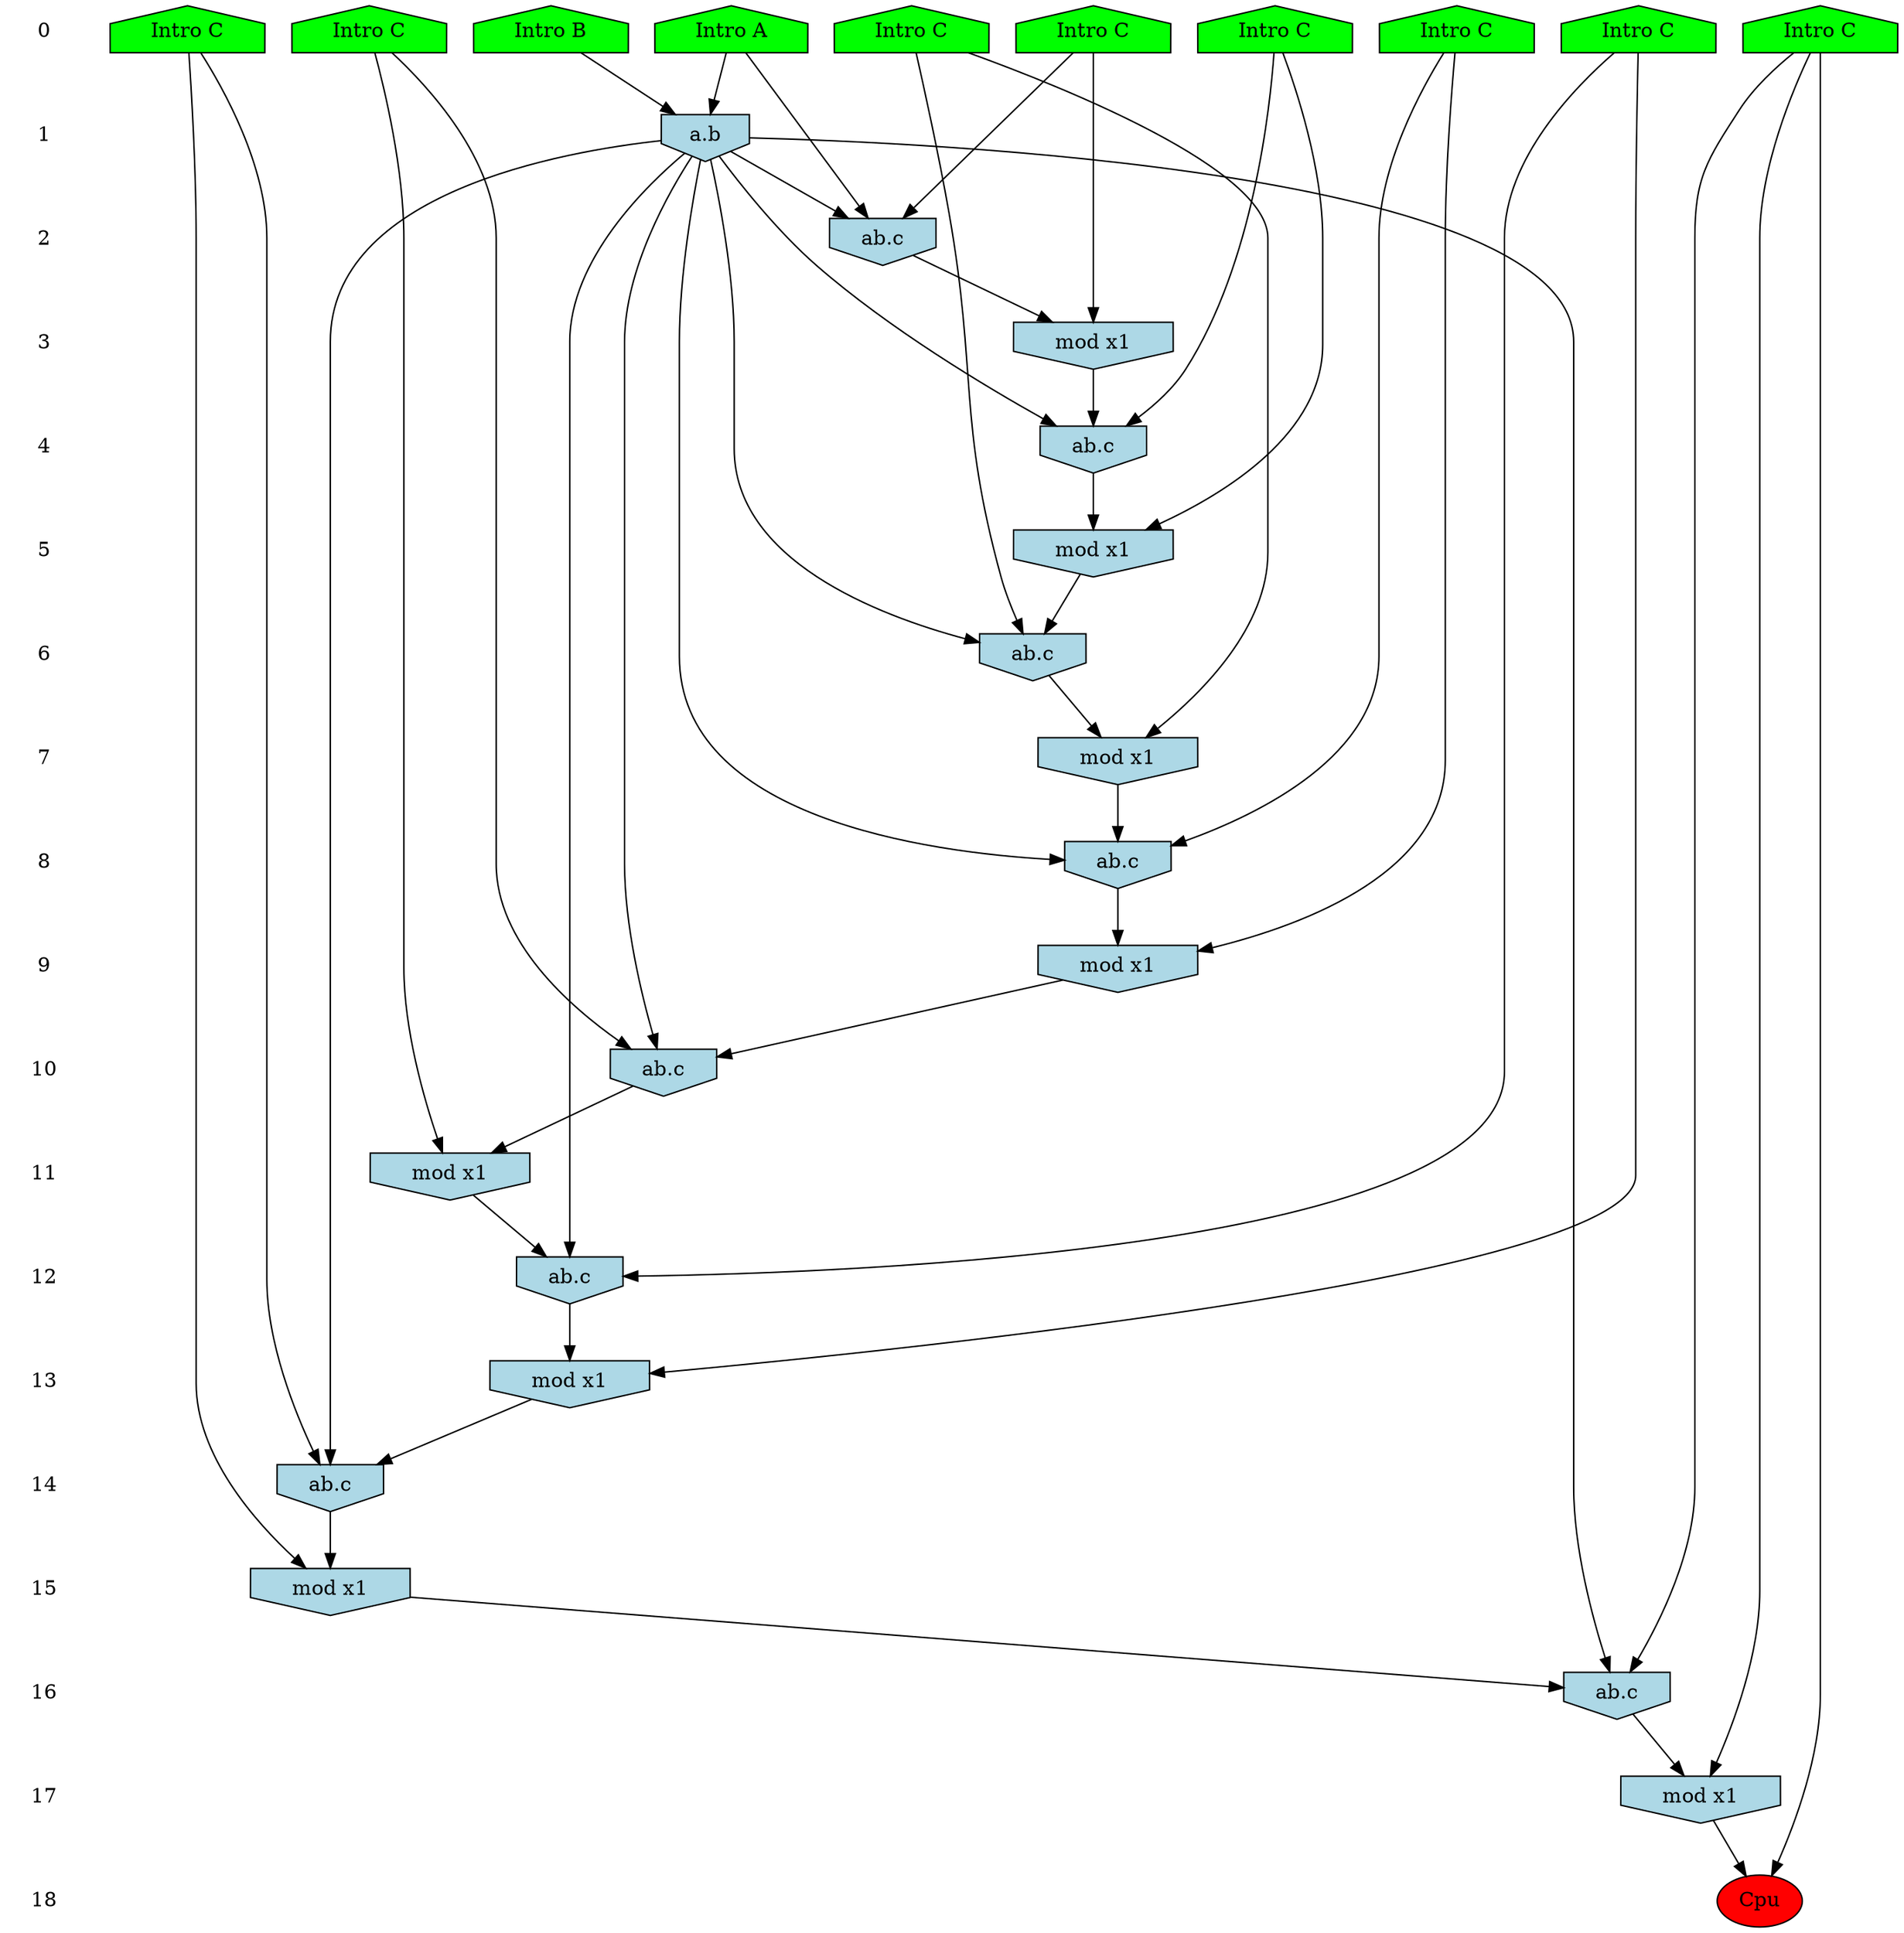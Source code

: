 /* Compression of 70 causal flows obtained in average at 1.648878E+01 t.u */
/* Compressed causal flows were: [1062;1500;1669;1675;1855;1887;1987;2060;2100;2108;2172;2190;2204;2206;2289;2330;2334;2352;2451;2466;2479;2494;2587;2635;2636;2638;2667;2692;2693;2708;2714;2729;2851;2886;2889;2935;2953;2994;3027;3033;3036;3052;3055;3108;3112;3154;3159;3213;3232;3241;3262;3266;3330;3375;3384;3430;3457;3459;3481;3505;3514;3552;3555;3651;3706;3755;3785;3849;3851;3873] */
digraph G{
 ranksep=.5 ; 
{ rank = same ; "0" [shape=plaintext] ; node_1 [label ="Intro A", shape=house, style=filled, fillcolor=green] ;
node_2 [label ="Intro B", shape=house, style=filled, fillcolor=green] ;
node_3 [label ="Intro C", shape=house, style=filled, fillcolor=green] ;
node_4 [label ="Intro C", shape=house, style=filled, fillcolor=green] ;
node_5 [label ="Intro C", shape=house, style=filled, fillcolor=green] ;
node_6 [label ="Intro C", shape=house, style=filled, fillcolor=green] ;
node_7 [label ="Intro C", shape=house, style=filled, fillcolor=green] ;
node_8 [label ="Intro C", shape=house, style=filled, fillcolor=green] ;
node_9 [label ="Intro C", shape=house, style=filled, fillcolor=green] ;
node_10 [label ="Intro C", shape=house, style=filled, fillcolor=green] ;
}
{ rank = same ; "1" [shape=plaintext] ; node_11 [label="a.b", shape=invhouse, style=filled, fillcolor = lightblue] ;
}
{ rank = same ; "2" [shape=plaintext] ; node_12 [label="ab.c", shape=invhouse, style=filled, fillcolor = lightblue] ;
}
{ rank = same ; "3" [shape=plaintext] ; node_13 [label="mod x1", shape=invhouse, style=filled, fillcolor = lightblue] ;
}
{ rank = same ; "4" [shape=plaintext] ; node_14 [label="ab.c", shape=invhouse, style=filled, fillcolor = lightblue] ;
}
{ rank = same ; "5" [shape=plaintext] ; node_15 [label="mod x1", shape=invhouse, style=filled, fillcolor = lightblue] ;
}
{ rank = same ; "6" [shape=plaintext] ; node_16 [label="ab.c", shape=invhouse, style=filled, fillcolor = lightblue] ;
}
{ rank = same ; "7" [shape=plaintext] ; node_17 [label="mod x1", shape=invhouse, style=filled, fillcolor = lightblue] ;
}
{ rank = same ; "8" [shape=plaintext] ; node_18 [label="ab.c", shape=invhouse, style=filled, fillcolor = lightblue] ;
}
{ rank = same ; "9" [shape=plaintext] ; node_19 [label="mod x1", shape=invhouse, style=filled, fillcolor = lightblue] ;
}
{ rank = same ; "10" [shape=plaintext] ; node_20 [label="ab.c", shape=invhouse, style=filled, fillcolor = lightblue] ;
}
{ rank = same ; "11" [shape=plaintext] ; node_21 [label="mod x1", shape=invhouse, style=filled, fillcolor = lightblue] ;
}
{ rank = same ; "12" [shape=plaintext] ; node_22 [label="ab.c", shape=invhouse, style=filled, fillcolor = lightblue] ;
}
{ rank = same ; "13" [shape=plaintext] ; node_23 [label="mod x1", shape=invhouse, style=filled, fillcolor = lightblue] ;
}
{ rank = same ; "14" [shape=plaintext] ; node_24 [label="ab.c", shape=invhouse, style=filled, fillcolor = lightblue] ;
}
{ rank = same ; "15" [shape=plaintext] ; node_25 [label="mod x1", shape=invhouse, style=filled, fillcolor = lightblue] ;
}
{ rank = same ; "16" [shape=plaintext] ; node_26 [label="ab.c", shape=invhouse, style=filled, fillcolor = lightblue] ;
}
{ rank = same ; "17" [shape=plaintext] ; node_27 [label="mod x1", shape=invhouse, style=filled, fillcolor = lightblue] ;
}
{ rank = same ; "18" [shape=plaintext] ; node_28 [label ="Cpu", style=filled, fillcolor=red] ;
}
"0" -> "1" [style="invis"]; 
"1" -> "2" [style="invis"]; 
"2" -> "3" [style="invis"]; 
"3" -> "4" [style="invis"]; 
"4" -> "5" [style="invis"]; 
"5" -> "6" [style="invis"]; 
"6" -> "7" [style="invis"]; 
"7" -> "8" [style="invis"]; 
"8" -> "9" [style="invis"]; 
"9" -> "10" [style="invis"]; 
"10" -> "11" [style="invis"]; 
"11" -> "12" [style="invis"]; 
"12" -> "13" [style="invis"]; 
"13" -> "14" [style="invis"]; 
"14" -> "15" [style="invis"]; 
"15" -> "16" [style="invis"]; 
"16" -> "17" [style="invis"]; 
"17" -> "18" [style="invis"]; 
node_1 -> node_11
node_2 -> node_11
node_1 -> node_12
node_10 -> node_12
node_11 -> node_12
node_10 -> node_13
node_12 -> node_13
node_9 -> node_14
node_11 -> node_14
node_13 -> node_14
node_9 -> node_15
node_14 -> node_15
node_6 -> node_16
node_11 -> node_16
node_15 -> node_16
node_6 -> node_17
node_16 -> node_17
node_7 -> node_18
node_11 -> node_18
node_17 -> node_18
node_7 -> node_19
node_18 -> node_19
node_8 -> node_20
node_11 -> node_20
node_19 -> node_20
node_8 -> node_21
node_20 -> node_21
node_4 -> node_22
node_11 -> node_22
node_21 -> node_22
node_4 -> node_23
node_22 -> node_23
node_3 -> node_24
node_11 -> node_24
node_23 -> node_24
node_3 -> node_25
node_24 -> node_25
node_5 -> node_26
node_11 -> node_26
node_25 -> node_26
node_5 -> node_27
node_26 -> node_27
node_5 -> node_28
node_27 -> node_28
}
/*
 Dot generation time: 0.000164
*/